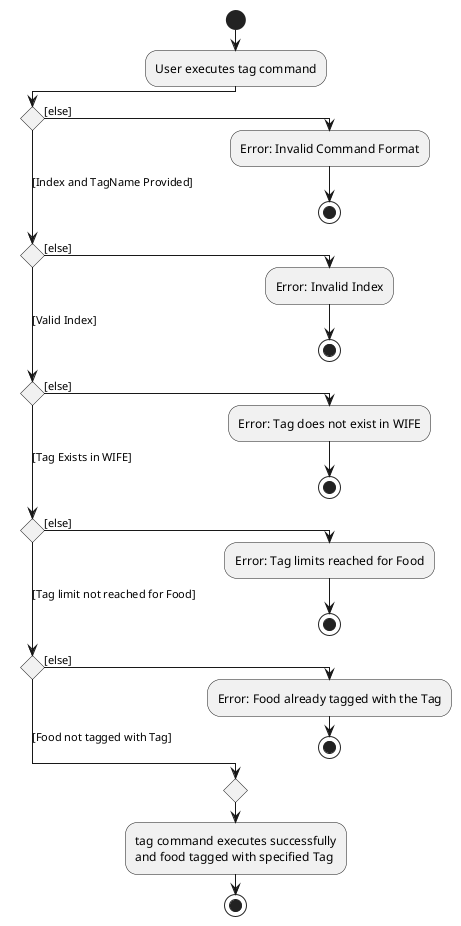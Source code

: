 @startuml
!pragma useVerticalIf on

start
:User executes tag command;
if () then ([else])
    :Error: Invalid Command Format;
    stop;
([Index and TagName Provided]) elseif () then ([else])
    :Error: Invalid Index;
    stop;
([Valid Index]) elseif () then ([else])
    :Error: Tag does not exist in WIFE;
    stop;
([Tag Exists in WIFE]) elseif () then ([else])
    :Error: Tag limits reached for Food;
    stop;
([Tag limit not reached for Food]) elseif () then ([else])
    :Error: Food already tagged with the Tag;
    stop;
else ([Food not tagged with Tag])
endif
    :tag command executes successfully
    and food tagged with specified Tag;
stop

@enduml
